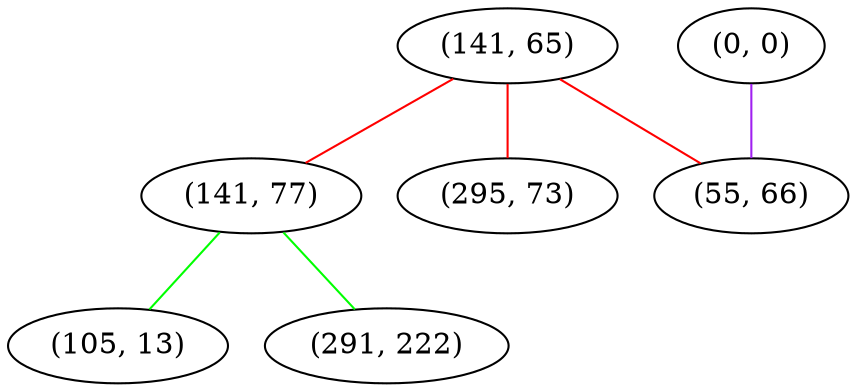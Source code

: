 graph "" {
"(141, 65)";
"(0, 0)";
"(141, 77)";
"(105, 13)";
"(291, 222)";
"(55, 66)";
"(295, 73)";
"(141, 65)" -- "(141, 77)"  [color=red, key=0, weight=1];
"(141, 65)" -- "(55, 66)"  [color=red, key=0, weight=1];
"(141, 65)" -- "(295, 73)"  [color=red, key=0, weight=1];
"(0, 0)" -- "(55, 66)"  [color=purple, key=0, weight=4];
"(141, 77)" -- "(291, 222)"  [color=green, key=0, weight=2];
"(141, 77)" -- "(105, 13)"  [color=green, key=0, weight=2];
}
